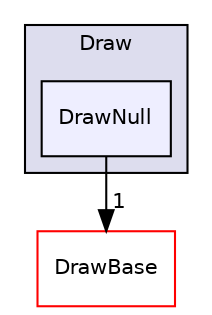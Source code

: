 digraph "C:/HAL/PG関係/03_作成プログラム/03_HAL授業/就職作品/Project/source/04_Tool/Component/Draw/DrawNull" {
  compound=true
  node [ fontsize="10", fontname="Helvetica"];
  edge [ labelfontsize="10", labelfontname="Helvetica"];
  subgraph clusterdir_474907557b2c5b7667994f3dd3664596 {
    graph [ bgcolor="#ddddee", pencolor="black", label="Draw" fontname="Helvetica", fontsize="10", URL="dir_474907557b2c5b7667994f3dd3664596.html"]
  dir_c092d36cc0bfea402f5d9cc8b9485951 [shape=box, label="DrawNull", style="filled", fillcolor="#eeeeff", pencolor="black", URL="dir_c092d36cc0bfea402f5d9cc8b9485951.html"];
  }
  dir_c1c8faf82edd510f7f7c97268d1eee54 [shape=box label="DrawBase" fillcolor="white" style="filled" color="red" URL="dir_c1c8faf82edd510f7f7c97268d1eee54.html"];
  dir_c092d36cc0bfea402f5d9cc8b9485951->dir_c1c8faf82edd510f7f7c97268d1eee54 [headlabel="1", labeldistance=1.5 headhref="dir_000100_000098.html"];
}
